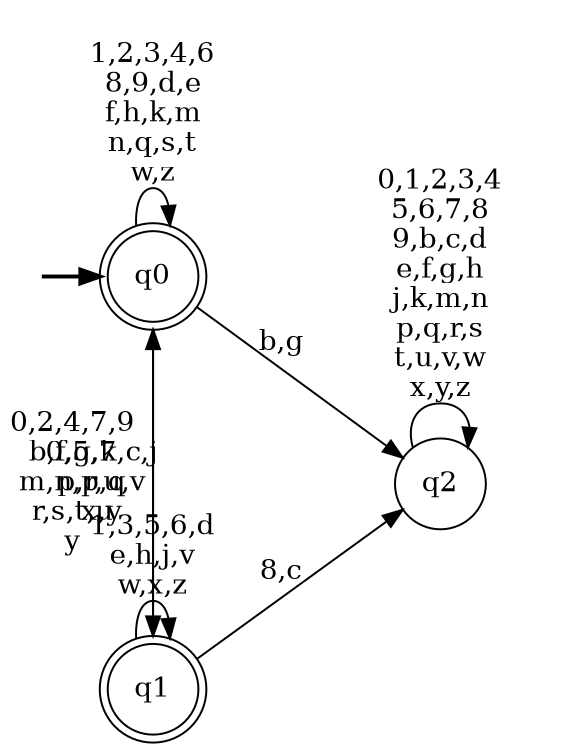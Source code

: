 digraph BlueStar {
__start0 [style = invis, shape = none, label = "", width = 0, height = 0];

rankdir=LR;
size="8,5";

s0 [style="rounded,filled", color="black", fillcolor="white" shape="doublecircle", label="q0"];
s1 [style="rounded,filled", color="black", fillcolor="white" shape="doublecircle", label="q1"];
s2 [style="filled", color="black", fillcolor="white" shape="circle", label="q2"];
subgraph cluster_main { 
	graph [pad=".75", ranksep="0.15", nodesep="0.15"];
	 style=invis; 
	__start0 -> s0 [penwidth=2];
}
s0 -> s0 [label="1,2,3,4,6\n8,9,d,e\nf,h,k,m\nn,q,s,t\nw,z"];
s0 -> s1 [label="0,5,7,c,j\np,r,u,v\nx,y"];
s0 -> s2 [label="b,g"];
s1 -> s0 [label="0,2,4,7,9\nb,f,g,k\nm,n,p,q\nr,s,t,u\ny"];
s1 -> s1 [label="1,3,5,6,d\ne,h,j,v\nw,x,z"];
s1 -> s2 [label="8,c"];
s2 -> s2 [label="0,1,2,3,4\n5,6,7,8\n9,b,c,d\ne,f,g,h\nj,k,m,n\np,q,r,s\nt,u,v,w\nx,y,z"];

}